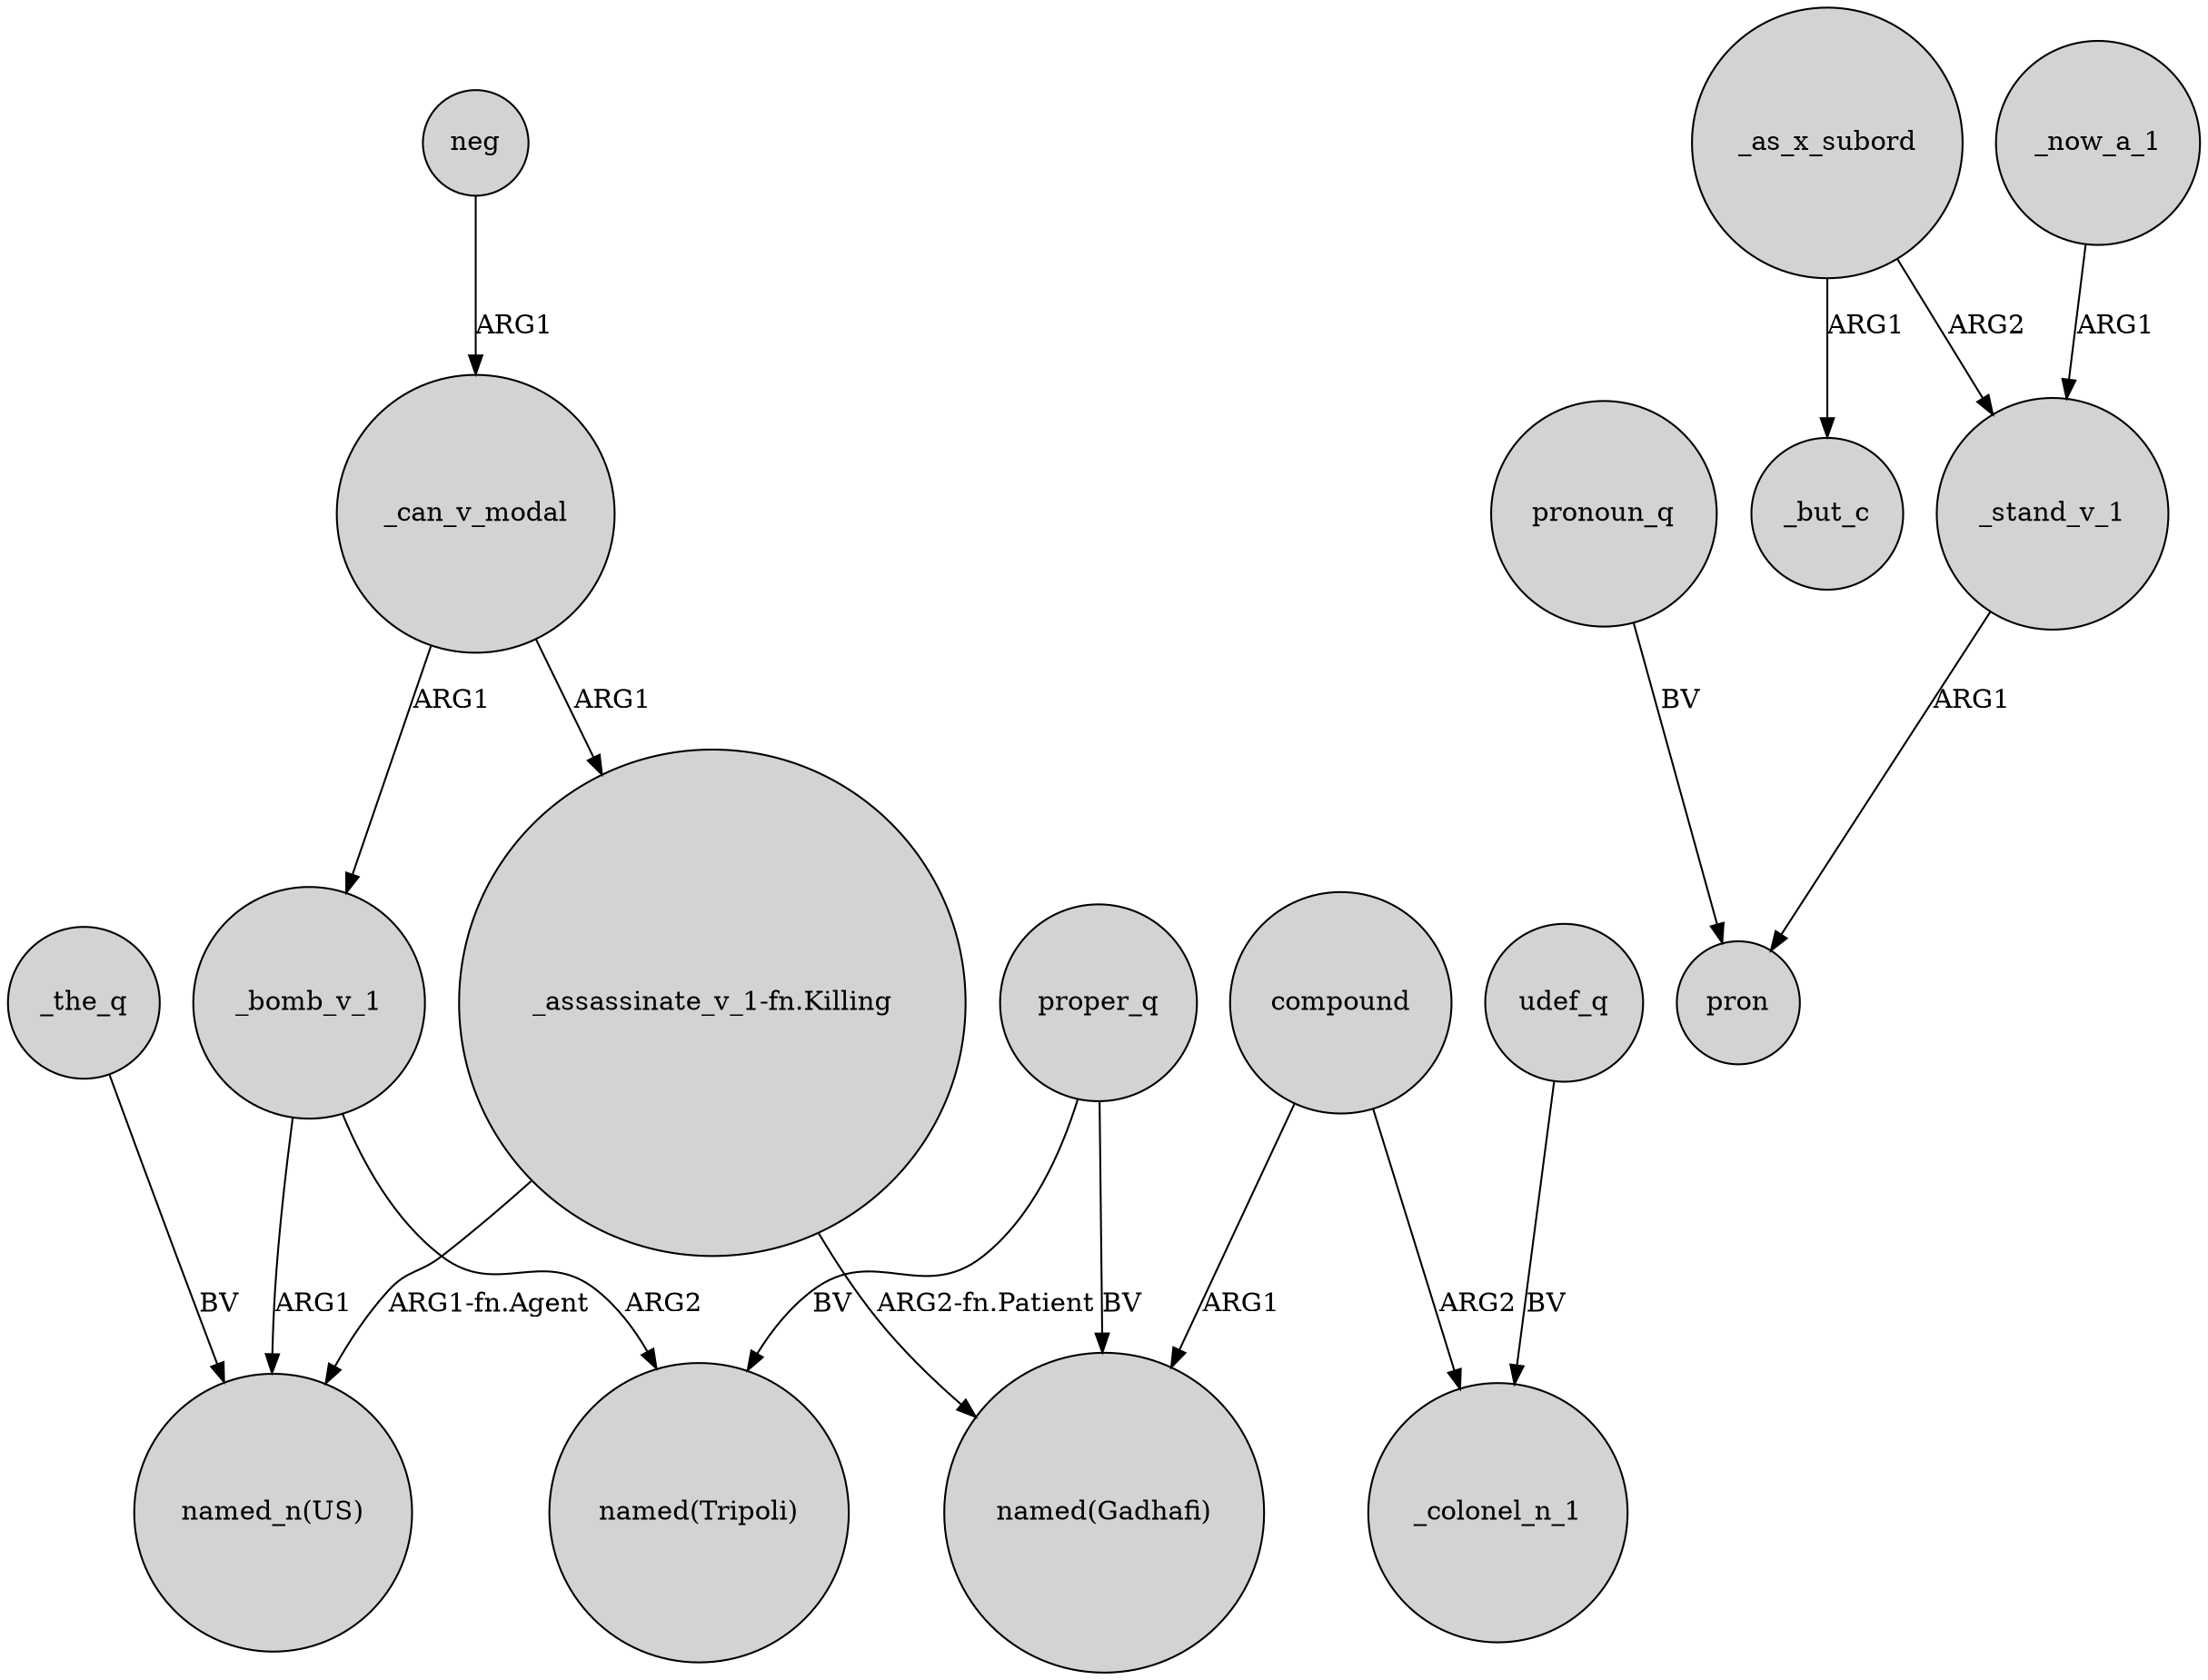 digraph {
	node [shape=circle style=filled]
	_can_v_modal -> "_assassinate_v_1-fn.Killing" [label=ARG1]
	"_assassinate_v_1-fn.Killing" -> "named_n(US)" [label="ARG1-fn.Agent"]
	proper_q -> "named(Tripoli)" [label=BV]
	proper_q -> "named(Gadhafi)" [label=BV]
	_stand_v_1 -> pron [label=ARG1]
	_bomb_v_1 -> "named_n(US)" [label=ARG1]
	_bomb_v_1 -> "named(Tripoli)" [label=ARG2]
	_as_x_subord -> _stand_v_1 [label=ARG2]
	_as_x_subord -> _but_c [label=ARG1]
	compound -> "named(Gadhafi)" [label=ARG1]
	_now_a_1 -> _stand_v_1 [label=ARG1]
	_the_q -> "named_n(US)" [label=BV]
	compound -> _colonel_n_1 [label=ARG2]
	neg -> _can_v_modal [label=ARG1]
	udef_q -> _colonel_n_1 [label=BV]
	"_assassinate_v_1-fn.Killing" -> "named(Gadhafi)" [label="ARG2-fn.Patient"]
	_can_v_modal -> _bomb_v_1 [label=ARG1]
	pronoun_q -> pron [label=BV]
}
